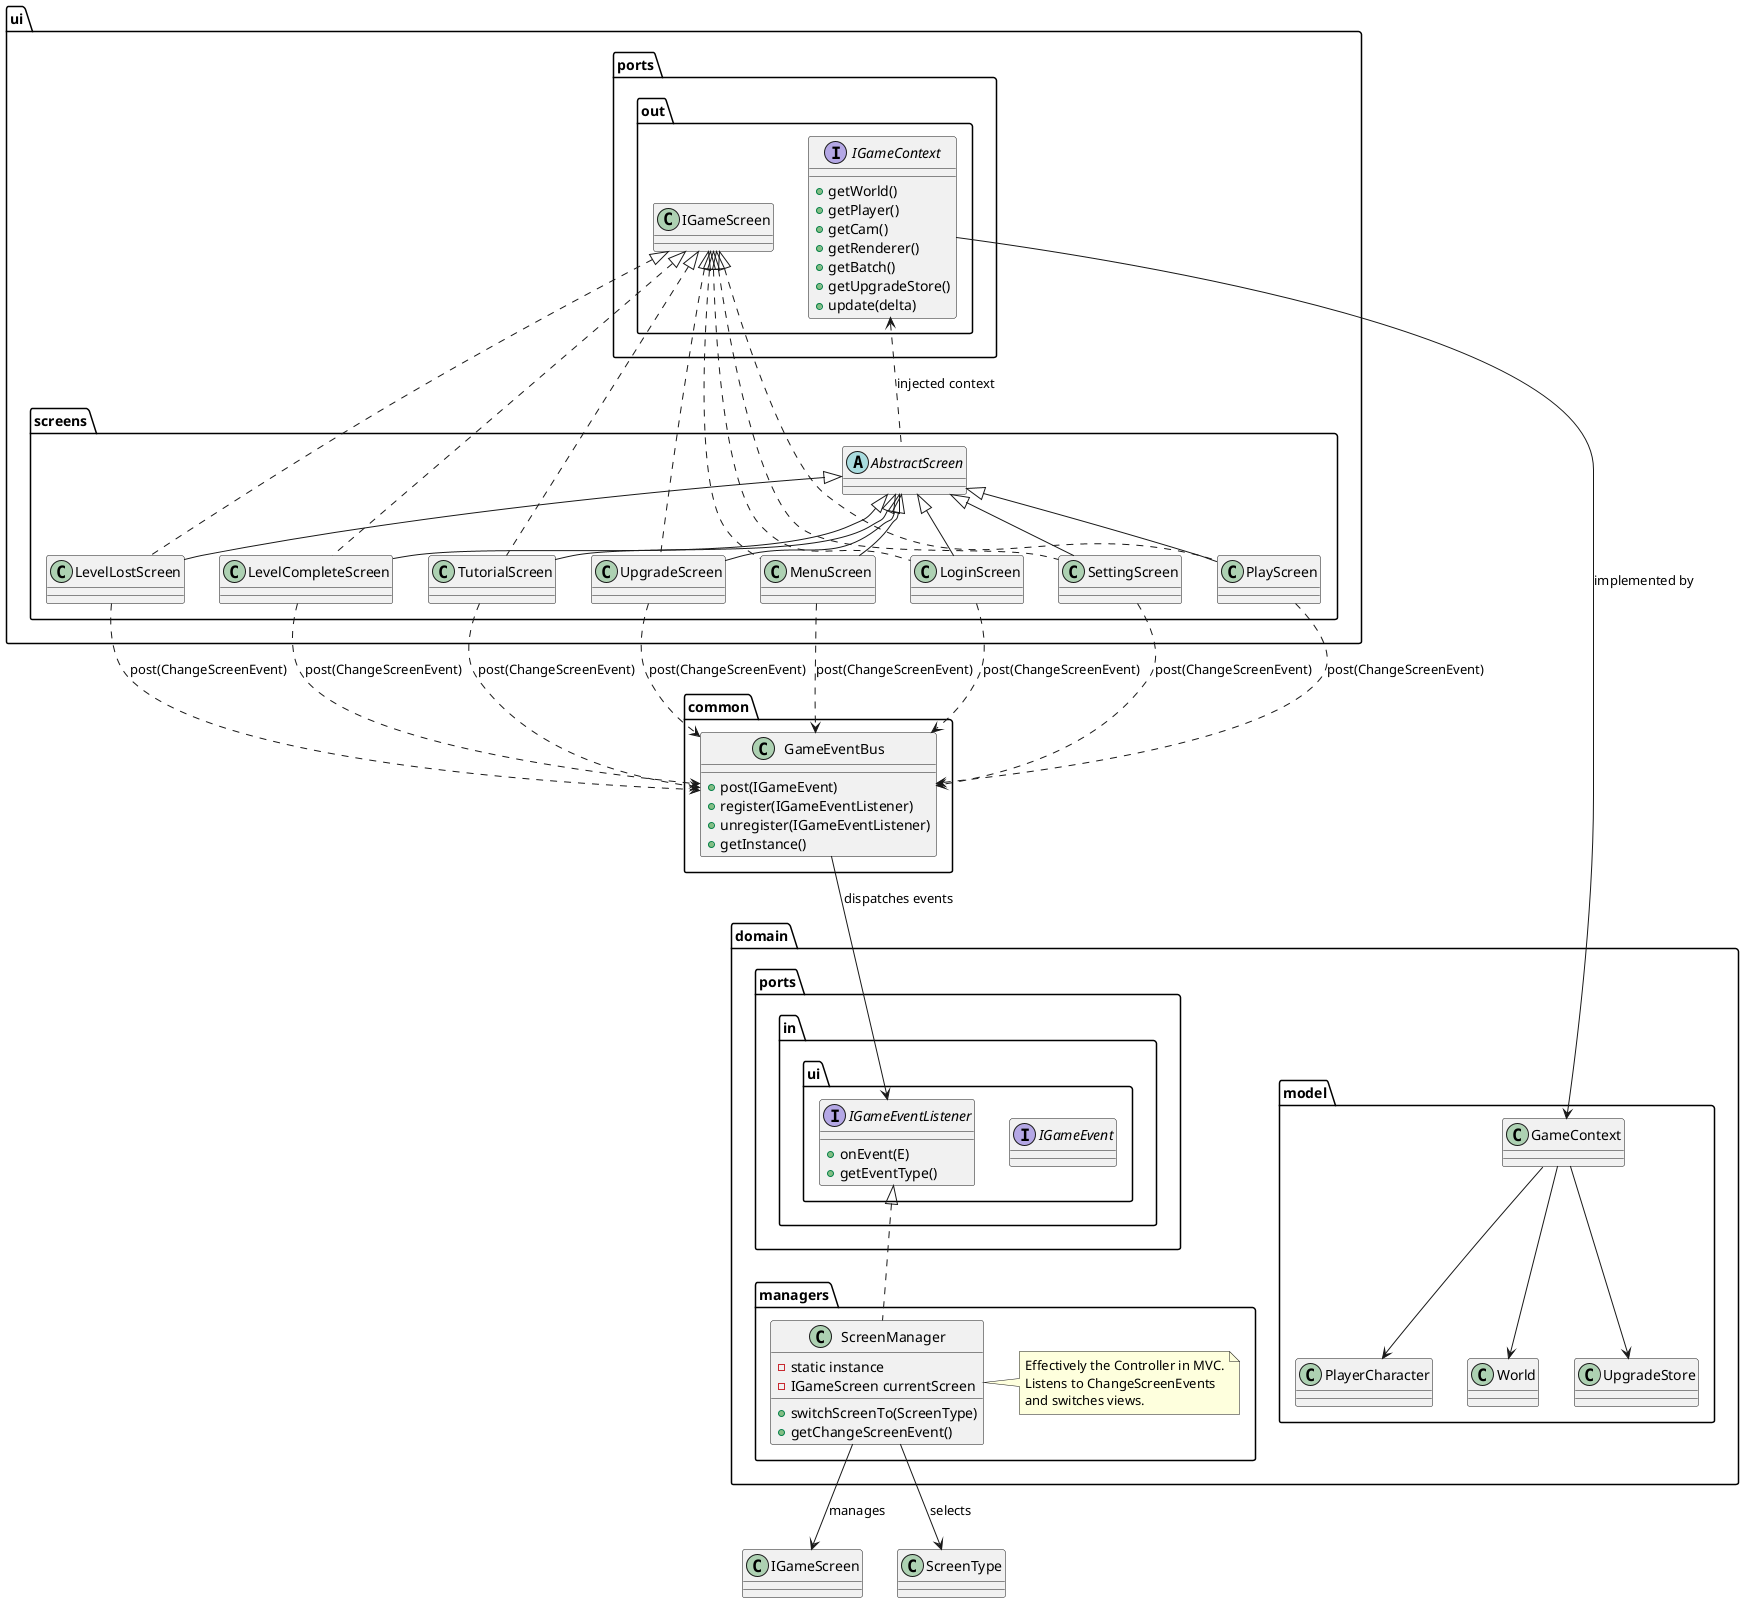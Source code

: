 @startuml ScreenManagement_MVC_LogicalView

' ====================
'  COMMON BUS PACKAGE
' ====================
package "common" {
    class GameEventBus {
        + post(IGameEvent)
        + register(IGameEventListener)
        + unregister(IGameEventListener)
        + getInstance()
    }
}

' ========================
'  CONTROLLER
' ========================
package "domain.managers" {
    class ScreenManager {
        - static instance
        - IGameScreen currentScreen
        + switchScreenTo(ScreenType)
        + getChangeScreenEvent()
    }

    note right of ScreenManager
      Effectively the Controller in MVC.
      Listens to ChangeScreenEvents
      and switches views.
    end note
}

' ====================
'  DOMAIN INTERFACES
' ====================
package "domain.ports.in.ui" {
    interface IGameEvent
    interface IGameEventListener {
        + onEvent(E)
        + getEventType()
    }
}

GameEventBus --> IGameEventListener : dispatches events
IGameEventListener <|.. ScreenManager

ScreenManager --> IGameScreen : manages
ScreenManager --> ScreenType : selects

' ========================
'  VIEW (Screens as Views)
' ========================
package "ui.screens" {
    abstract class AbstractScreen
    class MenuScreen
    class PlayScreen
    class LoginScreen
    class SettingScreen
    class TutorialScreen
    class LevelLostScreen
    class LevelCompleteScreen
    class UpgradeScreen

    AbstractScreen <|-- MenuScreen
    AbstractScreen <|-- PlayScreen
    AbstractScreen <|-- LoginScreen
    AbstractScreen <|-- SettingScreen
    AbstractScreen <|-- TutorialScreen
    AbstractScreen <|-- LevelLostScreen
    AbstractScreen <|-- LevelCompleteScreen
    AbstractScreen <|-- UpgradeScreen

    "ui.ports.out.IGameScreen" <|.. MenuScreen
    "ui.ports.out.IGameScreen" <|.. PlayScreen
    "ui.ports.out.IGameScreen" <|.. LoginScreen
    "ui.ports.out.IGameScreen" <|.. SettingScreen
    "ui.ports.out.IGameScreen" <|.. TutorialScreen
    "ui.ports.out.IGameScreen" <|.. LevelLostScreen
    "ui.ports.out.IGameScreen" <|.. LevelCompleteScreen
    "ui.ports.out.IGameScreen" <|.. UpgradeScreen
}

MenuScreen ..> GameEventBus : post(ChangeScreenEvent)
PlayScreen ..> GameEventBus : post(ChangeScreenEvent)
LoginScreen ..> GameEventBus : post(ChangeScreenEvent)
SettingScreen ..> GameEventBus : post(ChangeScreenEvent)
TutorialScreen ..> GameEventBus : post(ChangeScreenEvent)
LevelLostScreen ..> GameEventBus : post(ChangeScreenEvent)
LevelCompleteScreen ..> GameEventBus : post(ChangeScreenEvent)
UpgradeScreen ..> GameEventBus : post(ChangeScreenEvent)

' ========================
'  MODEL (GameContext + Domain)
' ========================
package "domain.model" {
    class GameContext
    class World
    class UpgradeStore
    class PlayerCharacter
}

GameContext --> World
GameContext --> UpgradeStore
GameContext --> PlayerCharacter

package "ui.ports.out" {
    interface IGameContext {
        + getWorld()
        + getPlayer()
        + getCam()
        + getRenderer()
        + getBatch()
        + getUpgradeStore()
        + update(delta)
    }
}

IGameContext <.. AbstractScreen : injected context
IGameContext --> GameContext : implemented by

@enduml
